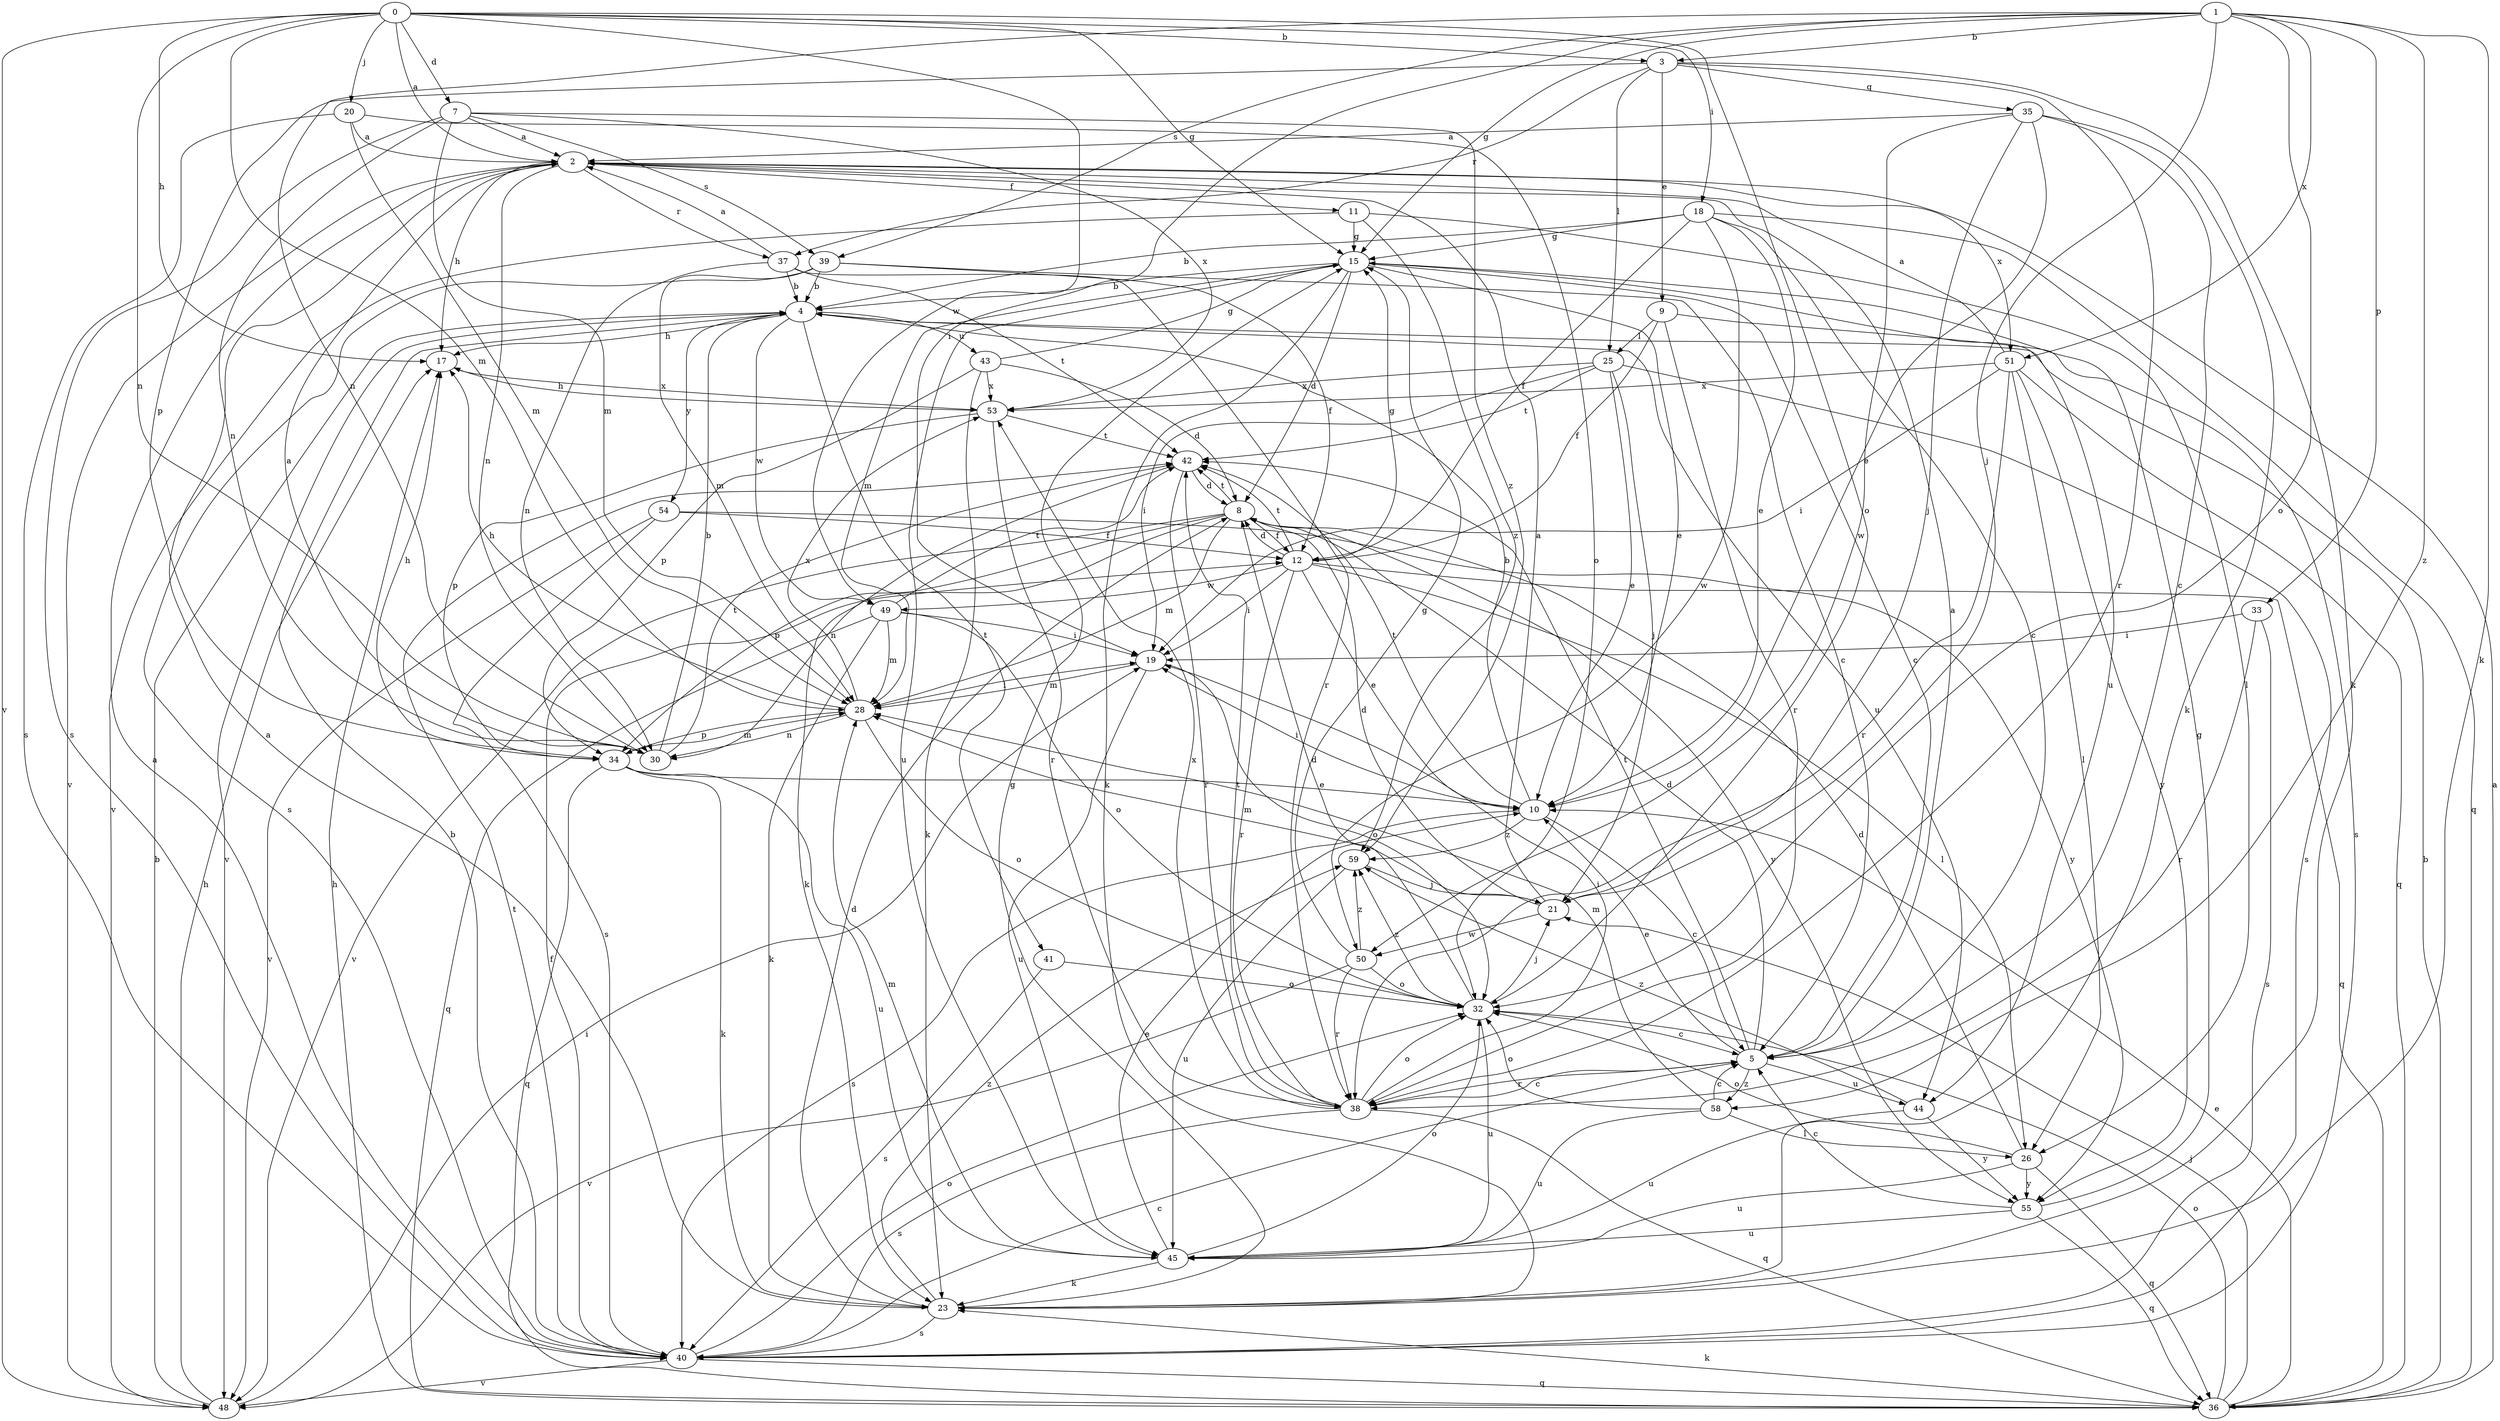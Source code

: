 strict digraph  {
0;
1;
2;
3;
4;
5;
7;
8;
9;
10;
11;
12;
15;
17;
18;
19;
20;
21;
23;
25;
26;
28;
30;
32;
33;
34;
35;
36;
37;
38;
39;
40;
41;
42;
43;
44;
45;
48;
49;
50;
51;
53;
54;
55;
58;
59;
0 -> 2  [label=a];
0 -> 3  [label=b];
0 -> 7  [label=d];
0 -> 15  [label=g];
0 -> 17  [label=h];
0 -> 18  [label=i];
0 -> 20  [label=j];
0 -> 28  [label=m];
0 -> 30  [label=n];
0 -> 32  [label=o];
0 -> 48  [label=v];
0 -> 49  [label=w];
1 -> 3  [label=b];
1 -> 15  [label=g];
1 -> 19  [label=i];
1 -> 21  [label=j];
1 -> 23  [label=k];
1 -> 30  [label=n];
1 -> 32  [label=o];
1 -> 33  [label=p];
1 -> 39  [label=s];
1 -> 51  [label=x];
1 -> 58  [label=z];
2 -> 11  [label=f];
2 -> 17  [label=h];
2 -> 30  [label=n];
2 -> 37  [label=r];
2 -> 48  [label=v];
2 -> 51  [label=x];
3 -> 9  [label=e];
3 -> 23  [label=k];
3 -> 25  [label=l];
3 -> 34  [label=p];
3 -> 35  [label=q];
3 -> 37  [label=r];
3 -> 38  [label=r];
4 -> 17  [label=h];
4 -> 41  [label=t];
4 -> 43  [label=u];
4 -> 44  [label=u];
4 -> 48  [label=v];
4 -> 49  [label=w];
4 -> 54  [label=y];
5 -> 2  [label=a];
5 -> 8  [label=d];
5 -> 10  [label=e];
5 -> 38  [label=r];
5 -> 42  [label=t];
5 -> 44  [label=u];
5 -> 58  [label=z];
7 -> 2  [label=a];
7 -> 28  [label=m];
7 -> 30  [label=n];
7 -> 39  [label=s];
7 -> 40  [label=s];
7 -> 53  [label=x];
7 -> 59  [label=z];
8 -> 12  [label=f];
8 -> 28  [label=m];
8 -> 30  [label=n];
8 -> 34  [label=p];
8 -> 42  [label=t];
8 -> 48  [label=v];
8 -> 55  [label=y];
9 -> 12  [label=f];
9 -> 25  [label=l];
9 -> 38  [label=r];
9 -> 40  [label=s];
10 -> 4  [label=b];
10 -> 5  [label=c];
10 -> 19  [label=i];
10 -> 40  [label=s];
10 -> 42  [label=t];
10 -> 59  [label=z];
11 -> 15  [label=g];
11 -> 26  [label=l];
11 -> 48  [label=v];
11 -> 59  [label=z];
12 -> 8  [label=d];
12 -> 10  [label=e];
12 -> 15  [label=g];
12 -> 19  [label=i];
12 -> 26  [label=l];
12 -> 36  [label=q];
12 -> 38  [label=r];
12 -> 42  [label=t];
12 -> 49  [label=w];
15 -> 4  [label=b];
15 -> 5  [label=c];
15 -> 8  [label=d];
15 -> 10  [label=e];
15 -> 23  [label=k];
15 -> 28  [label=m];
15 -> 44  [label=u];
15 -> 45  [label=u];
17 -> 53  [label=x];
18 -> 4  [label=b];
18 -> 5  [label=c];
18 -> 10  [label=e];
18 -> 12  [label=f];
18 -> 15  [label=g];
18 -> 36  [label=q];
18 -> 50  [label=w];
19 -> 28  [label=m];
19 -> 32  [label=o];
19 -> 45  [label=u];
20 -> 2  [label=a];
20 -> 28  [label=m];
20 -> 32  [label=o];
20 -> 40  [label=s];
21 -> 2  [label=a];
21 -> 8  [label=d];
21 -> 28  [label=m];
21 -> 50  [label=w];
23 -> 2  [label=a];
23 -> 8  [label=d];
23 -> 15  [label=g];
23 -> 40  [label=s];
23 -> 59  [label=z];
25 -> 10  [label=e];
25 -> 19  [label=i];
25 -> 21  [label=j];
25 -> 40  [label=s];
25 -> 42  [label=t];
25 -> 53  [label=x];
26 -> 8  [label=d];
26 -> 32  [label=o];
26 -> 36  [label=q];
26 -> 45  [label=u];
26 -> 55  [label=y];
28 -> 17  [label=h];
28 -> 19  [label=i];
28 -> 30  [label=n];
28 -> 32  [label=o];
28 -> 34  [label=p];
28 -> 53  [label=x];
30 -> 2  [label=a];
30 -> 4  [label=b];
30 -> 42  [label=t];
32 -> 5  [label=c];
32 -> 8  [label=d];
32 -> 21  [label=j];
32 -> 45  [label=u];
32 -> 59  [label=z];
33 -> 19  [label=i];
33 -> 38  [label=r];
33 -> 40  [label=s];
34 -> 10  [label=e];
34 -> 17  [label=h];
34 -> 23  [label=k];
34 -> 28  [label=m];
34 -> 36  [label=q];
34 -> 45  [label=u];
35 -> 2  [label=a];
35 -> 5  [label=c];
35 -> 10  [label=e];
35 -> 21  [label=j];
35 -> 23  [label=k];
35 -> 50  [label=w];
36 -> 2  [label=a];
36 -> 4  [label=b];
36 -> 10  [label=e];
36 -> 17  [label=h];
36 -> 21  [label=j];
36 -> 23  [label=k];
36 -> 32  [label=o];
37 -> 2  [label=a];
37 -> 4  [label=b];
37 -> 30  [label=n];
37 -> 38  [label=r];
37 -> 42  [label=t];
38 -> 5  [label=c];
38 -> 19  [label=i];
38 -> 32  [label=o];
38 -> 36  [label=q];
38 -> 40  [label=s];
38 -> 42  [label=t];
38 -> 53  [label=x];
39 -> 4  [label=b];
39 -> 5  [label=c];
39 -> 12  [label=f];
39 -> 28  [label=m];
39 -> 40  [label=s];
40 -> 2  [label=a];
40 -> 4  [label=b];
40 -> 5  [label=c];
40 -> 12  [label=f];
40 -> 32  [label=o];
40 -> 36  [label=q];
40 -> 42  [label=t];
40 -> 48  [label=v];
41 -> 32  [label=o];
41 -> 40  [label=s];
42 -> 8  [label=d];
42 -> 23  [label=k];
42 -> 38  [label=r];
43 -> 8  [label=d];
43 -> 15  [label=g];
43 -> 23  [label=k];
43 -> 34  [label=p];
43 -> 53  [label=x];
44 -> 45  [label=u];
44 -> 55  [label=y];
44 -> 59  [label=z];
45 -> 10  [label=e];
45 -> 23  [label=k];
45 -> 28  [label=m];
45 -> 32  [label=o];
48 -> 4  [label=b];
48 -> 17  [label=h];
48 -> 19  [label=i];
49 -> 19  [label=i];
49 -> 23  [label=k];
49 -> 28  [label=m];
49 -> 32  [label=o];
49 -> 36  [label=q];
49 -> 42  [label=t];
50 -> 15  [label=g];
50 -> 32  [label=o];
50 -> 38  [label=r];
50 -> 48  [label=v];
50 -> 59  [label=z];
51 -> 2  [label=a];
51 -> 19  [label=i];
51 -> 26  [label=l];
51 -> 36  [label=q];
51 -> 38  [label=r];
51 -> 53  [label=x];
51 -> 55  [label=y];
53 -> 17  [label=h];
53 -> 34  [label=p];
53 -> 38  [label=r];
53 -> 42  [label=t];
54 -> 12  [label=f];
54 -> 40  [label=s];
54 -> 48  [label=v];
54 -> 55  [label=y];
55 -> 5  [label=c];
55 -> 15  [label=g];
55 -> 36  [label=q];
55 -> 45  [label=u];
58 -> 5  [label=c];
58 -> 26  [label=l];
58 -> 28  [label=m];
58 -> 32  [label=o];
58 -> 45  [label=u];
59 -> 21  [label=j];
59 -> 45  [label=u];
}
